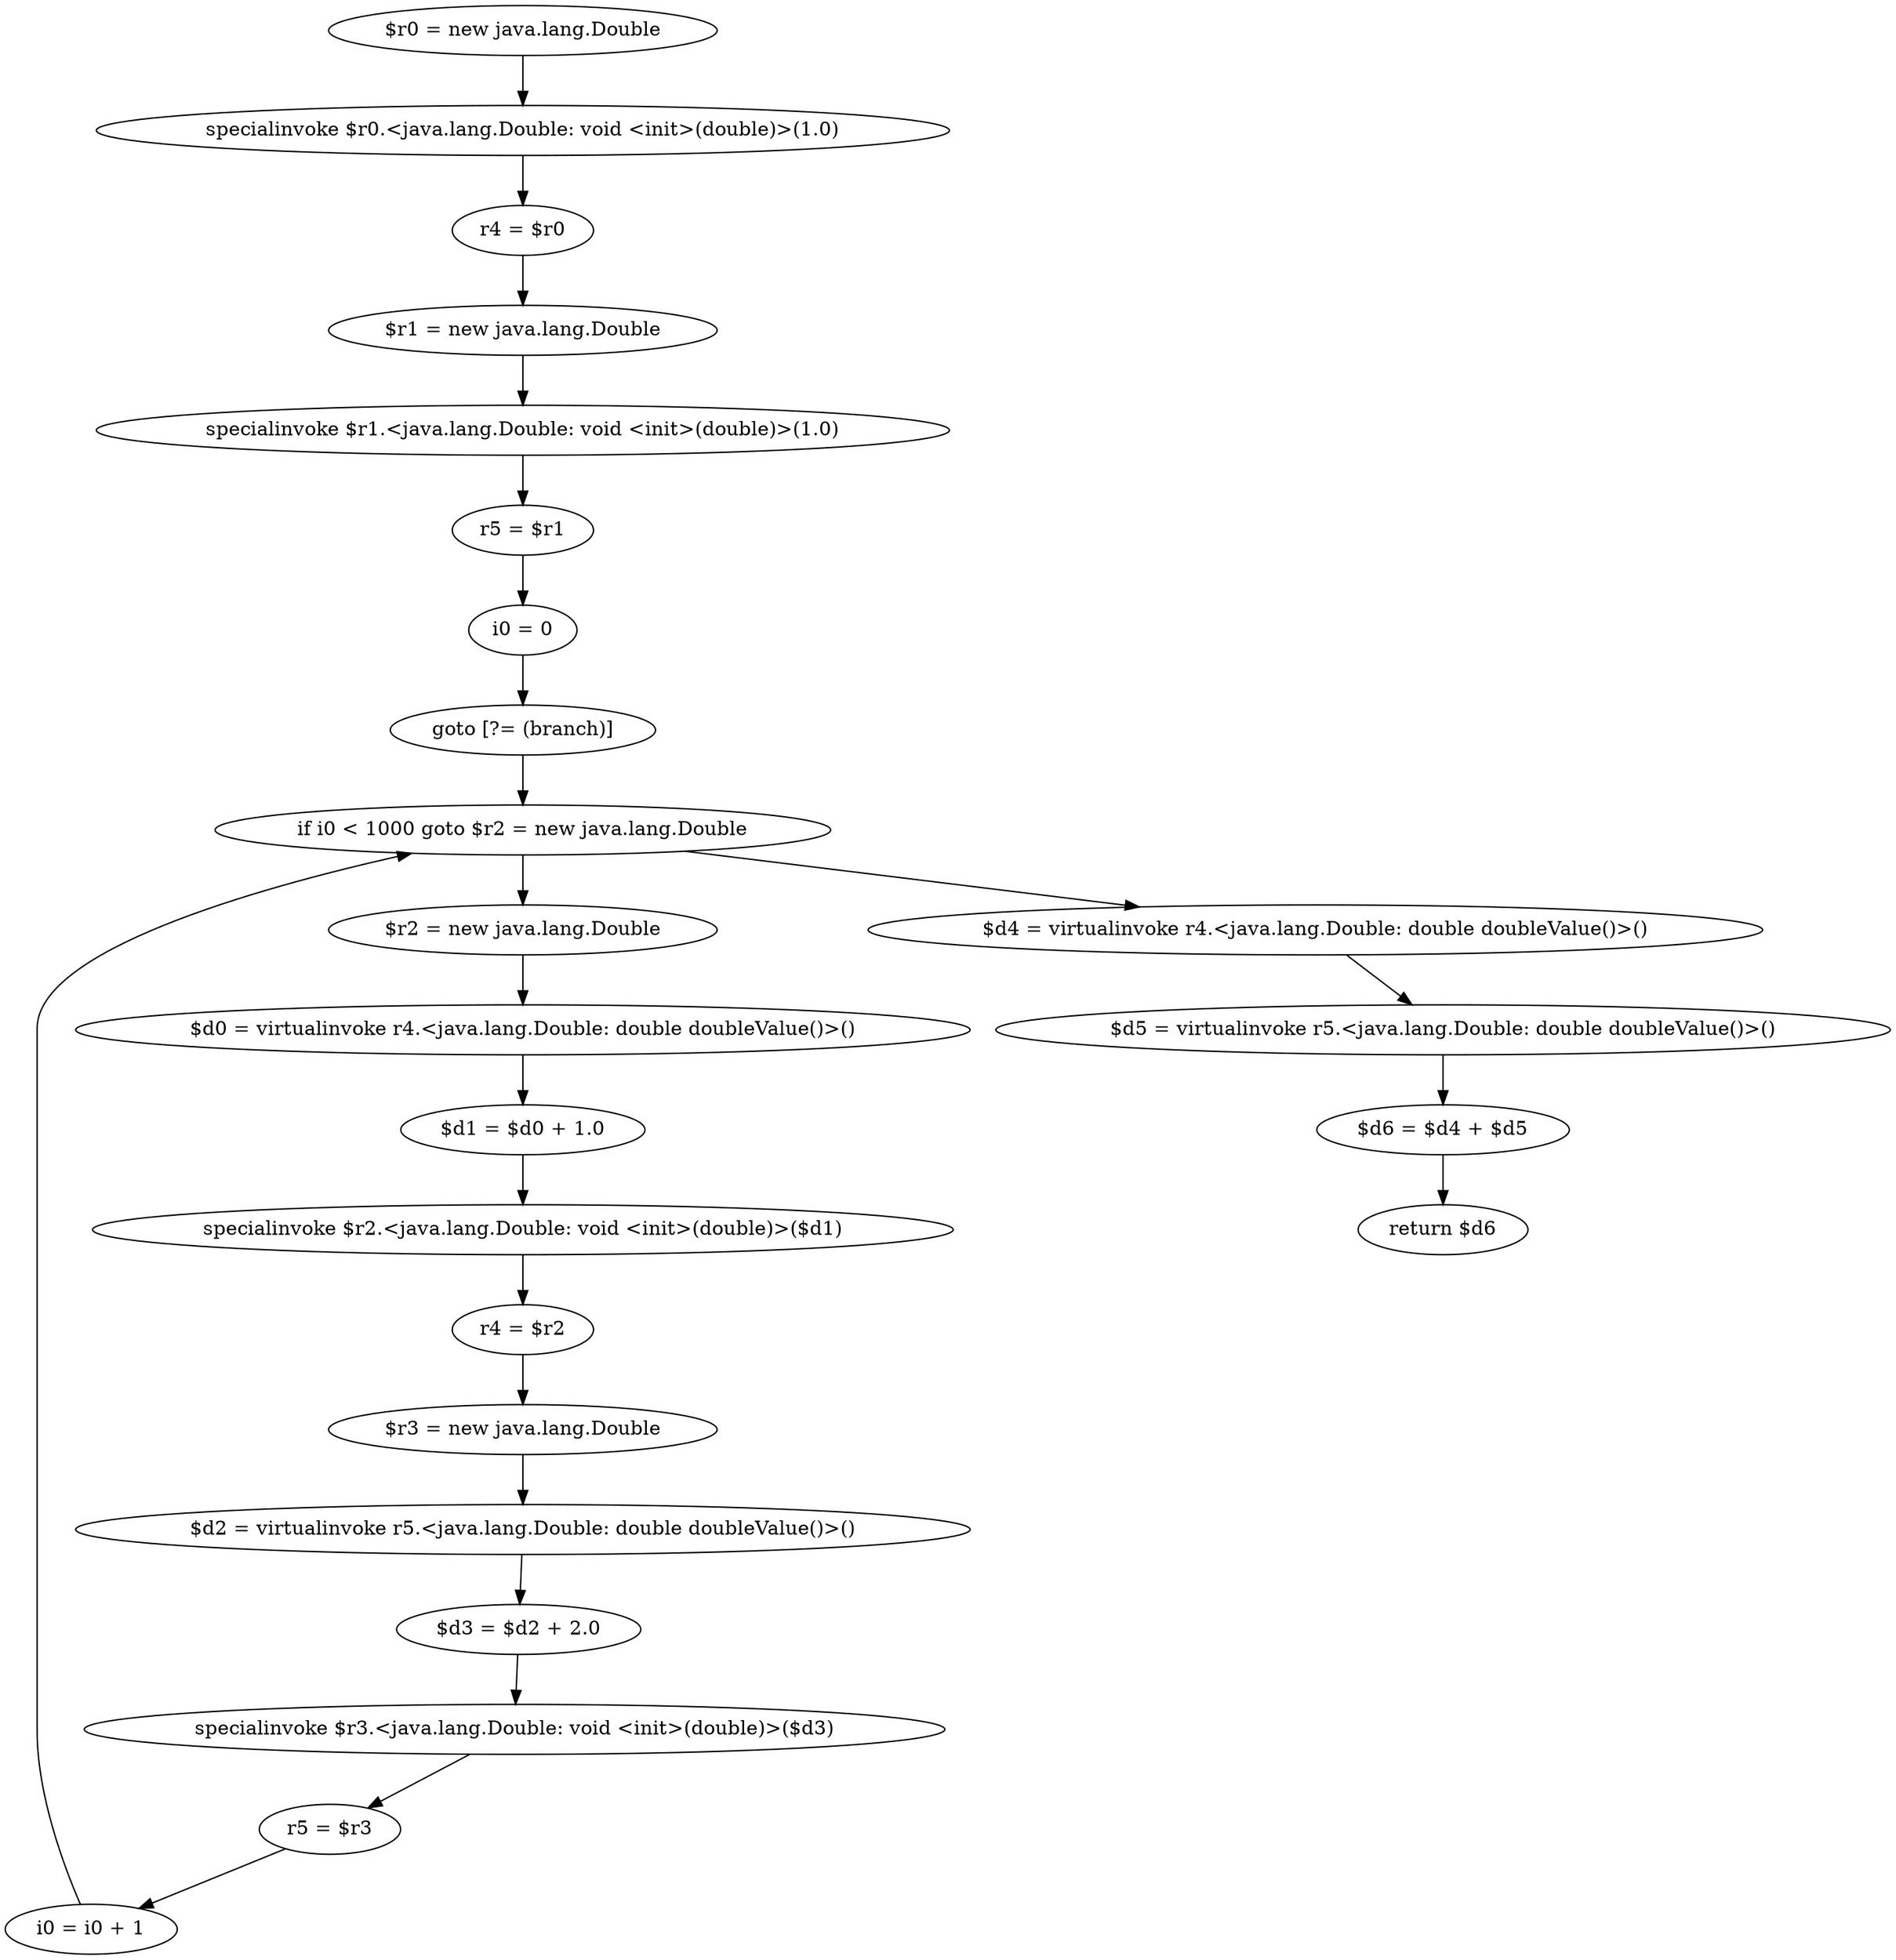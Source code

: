 digraph "unitGraph" {
    "$r0 = new java.lang.Double"
    "specialinvoke $r0.<java.lang.Double: void <init>(double)>(1.0)"
    "r4 = $r0"
    "$r1 = new java.lang.Double"
    "specialinvoke $r1.<java.lang.Double: void <init>(double)>(1.0)"
    "r5 = $r1"
    "i0 = 0"
    "goto [?= (branch)]"
    "$r2 = new java.lang.Double"
    "$d0 = virtualinvoke r4.<java.lang.Double: double doubleValue()>()"
    "$d1 = $d0 + 1.0"
    "specialinvoke $r2.<java.lang.Double: void <init>(double)>($d1)"
    "r4 = $r2"
    "$r3 = new java.lang.Double"
    "$d2 = virtualinvoke r5.<java.lang.Double: double doubleValue()>()"
    "$d3 = $d2 + 2.0"
    "specialinvoke $r3.<java.lang.Double: void <init>(double)>($d3)"
    "r5 = $r3"
    "i0 = i0 + 1"
    "if i0 < 1000 goto $r2 = new java.lang.Double"
    "$d4 = virtualinvoke r4.<java.lang.Double: double doubleValue()>()"
    "$d5 = virtualinvoke r5.<java.lang.Double: double doubleValue()>()"
    "$d6 = $d4 + $d5"
    "return $d6"
    "$r0 = new java.lang.Double"->"specialinvoke $r0.<java.lang.Double: void <init>(double)>(1.0)";
    "specialinvoke $r0.<java.lang.Double: void <init>(double)>(1.0)"->"r4 = $r0";
    "r4 = $r0"->"$r1 = new java.lang.Double";
    "$r1 = new java.lang.Double"->"specialinvoke $r1.<java.lang.Double: void <init>(double)>(1.0)";
    "specialinvoke $r1.<java.lang.Double: void <init>(double)>(1.0)"->"r5 = $r1";
    "r5 = $r1"->"i0 = 0";
    "i0 = 0"->"goto [?= (branch)]";
    "goto [?= (branch)]"->"if i0 < 1000 goto $r2 = new java.lang.Double";
    "$r2 = new java.lang.Double"->"$d0 = virtualinvoke r4.<java.lang.Double: double doubleValue()>()";
    "$d0 = virtualinvoke r4.<java.lang.Double: double doubleValue()>()"->"$d1 = $d0 + 1.0";
    "$d1 = $d0 + 1.0"->"specialinvoke $r2.<java.lang.Double: void <init>(double)>($d1)";
    "specialinvoke $r2.<java.lang.Double: void <init>(double)>($d1)"->"r4 = $r2";
    "r4 = $r2"->"$r3 = new java.lang.Double";
    "$r3 = new java.lang.Double"->"$d2 = virtualinvoke r5.<java.lang.Double: double doubleValue()>()";
    "$d2 = virtualinvoke r5.<java.lang.Double: double doubleValue()>()"->"$d3 = $d2 + 2.0";
    "$d3 = $d2 + 2.0"->"specialinvoke $r3.<java.lang.Double: void <init>(double)>($d3)";
    "specialinvoke $r3.<java.lang.Double: void <init>(double)>($d3)"->"r5 = $r3";
    "r5 = $r3"->"i0 = i0 + 1";
    "i0 = i0 + 1"->"if i0 < 1000 goto $r2 = new java.lang.Double";
    "if i0 < 1000 goto $r2 = new java.lang.Double"->"$d4 = virtualinvoke r4.<java.lang.Double: double doubleValue()>()";
    "if i0 < 1000 goto $r2 = new java.lang.Double"->"$r2 = new java.lang.Double";
    "$d4 = virtualinvoke r4.<java.lang.Double: double doubleValue()>()"->"$d5 = virtualinvoke r5.<java.lang.Double: double doubleValue()>()";
    "$d5 = virtualinvoke r5.<java.lang.Double: double doubleValue()>()"->"$d6 = $d4 + $d5";
    "$d6 = $d4 + $d5"->"return $d6";
}
